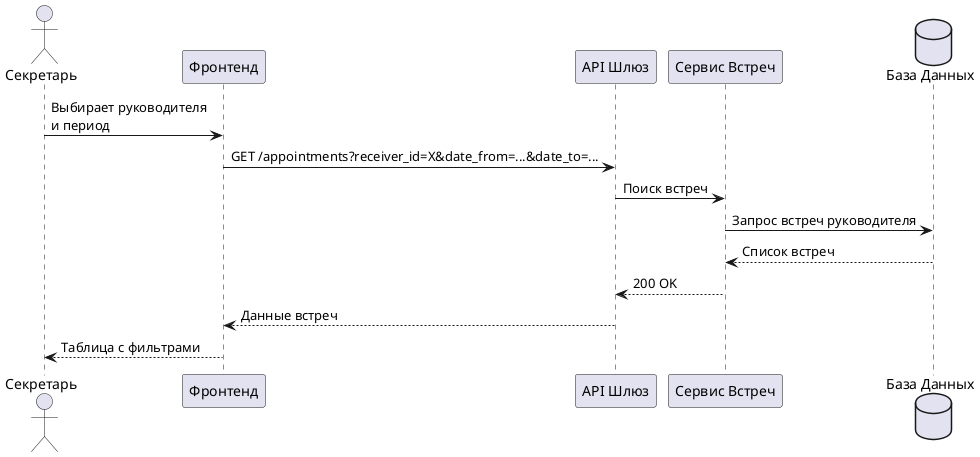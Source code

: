 @startuml ViewAllAppointmentsOfReceiver 
actor Секретарь
participant "Фронтенд" as FE
participant "API Шлюз" as API
participant "Сервис Встреч" as AppService
database "База Данных" as DB

Секретарь -> FE: Выбирает руководителя\nи период
FE -> API: GET /appointments?receiver_id=X&date_from=...&date_to=...
API -> AppService: Поиск встреч
AppService -> DB: Запрос встреч руководителя
DB --> AppService: Список встреч
AppService --> API: 200 OK
API --> FE: Данные встреч
FE --> Секретарь: Таблица с фильтрами
@enduml